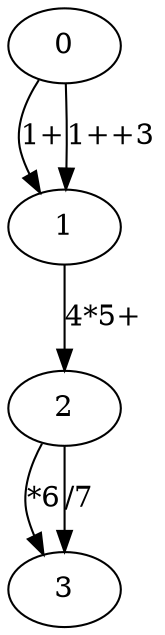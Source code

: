digraph g
{
0;1;2;3;
0 -> 1 [label="1+"]
0 -> 1 [label="1++3"]
1 -> 2 [label="4*5+"]
2 -> 3 [label="*6"]
2 -> 3 [label="/7"]
}
